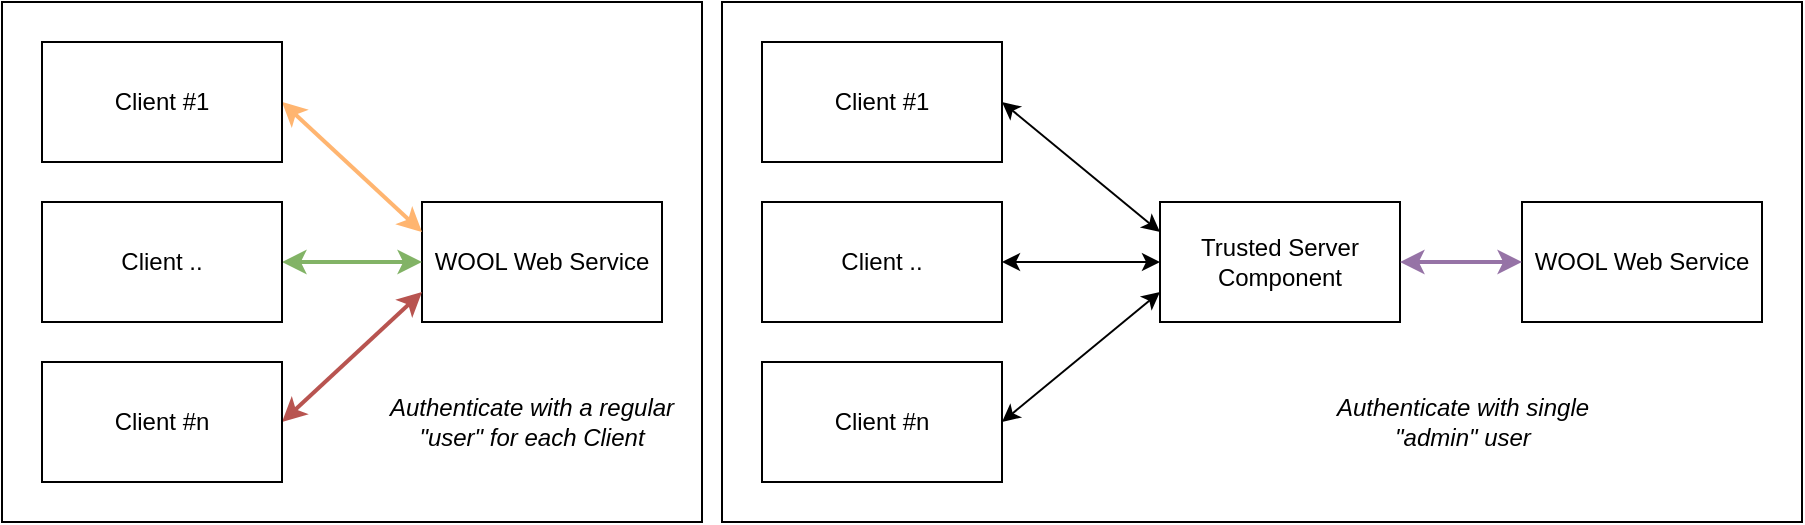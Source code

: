 <mxfile version="16.0.2" type="device"><diagram id="xzCYNrxVgA2oNsKL6WJw" name="Page-1"><mxGraphModel dx="1106" dy="889" grid="1" gridSize="10" guides="1" tooltips="1" connect="1" arrows="1" fold="1" page="1" pageScale="1" pageWidth="1169" pageHeight="827" math="0" shadow="0"><root><mxCell id="0"/><mxCell id="1" parent="0"/><mxCell id="tFiKD1fqqdK_nJ7ym5qI-23" value="" style="group" vertex="1" connectable="0" parent="1"><mxGeometry x="340" y="340" width="900" height="260" as="geometry"/></mxCell><mxCell id="tFiKD1fqqdK_nJ7ym5qI-22" value="" style="rounded=0;whiteSpace=wrap;html=1;fontColor=#FFB570;" vertex="1" parent="tFiKD1fqqdK_nJ7ym5qI-23"><mxGeometry x="360" width="540" height="260" as="geometry"/></mxCell><mxCell id="tFiKD1fqqdK_nJ7ym5qI-21" value="" style="rounded=0;whiteSpace=wrap;html=1;fontColor=#FFB570;" vertex="1" parent="tFiKD1fqqdK_nJ7ym5qI-23"><mxGeometry width="350" height="260" as="geometry"/></mxCell><mxCell id="tFiKD1fqqdK_nJ7ym5qI-8" value="Trusted Server Component" style="rounded=0;whiteSpace=wrap;html=1;" vertex="1" parent="tFiKD1fqqdK_nJ7ym5qI-23"><mxGeometry x="579" y="100" width="120" height="60" as="geometry"/></mxCell><mxCell id="tFiKD1fqqdK_nJ7ym5qI-9" style="rounded=0;orthogonalLoop=1;jettySize=auto;html=1;entryX=0;entryY=0.25;entryDx=0;entryDy=0;exitX=1;exitY=0.5;exitDx=0;exitDy=0;startArrow=classic;startFill=1;" edge="1" parent="tFiKD1fqqdK_nJ7ym5qI-23" source="tFiKD1fqqdK_nJ7ym5qI-10" target="tFiKD1fqqdK_nJ7ym5qI-8"><mxGeometry relative="1" as="geometry"/></mxCell><mxCell id="tFiKD1fqqdK_nJ7ym5qI-10" value="Client #1" style="rounded=0;whiteSpace=wrap;html=1;" vertex="1" parent="tFiKD1fqqdK_nJ7ym5qI-23"><mxGeometry x="380" y="20" width="120" height="60" as="geometry"/></mxCell><mxCell id="tFiKD1fqqdK_nJ7ym5qI-11" style="edgeStyle=none;rounded=0;orthogonalLoop=1;jettySize=auto;html=1;exitX=1;exitY=0.5;exitDx=0;exitDy=0;entryX=0;entryY=0.75;entryDx=0;entryDy=0;startArrow=classic;startFill=1;" edge="1" parent="tFiKD1fqqdK_nJ7ym5qI-23" source="tFiKD1fqqdK_nJ7ym5qI-12" target="tFiKD1fqqdK_nJ7ym5qI-8"><mxGeometry relative="1" as="geometry"><mxPoint x="610" y="130" as="targetPoint"/></mxGeometry></mxCell><mxCell id="tFiKD1fqqdK_nJ7ym5qI-12" value="Client #n" style="rounded=0;whiteSpace=wrap;html=1;" vertex="1" parent="tFiKD1fqqdK_nJ7ym5qI-23"><mxGeometry x="380" y="180" width="120" height="60" as="geometry"/></mxCell><mxCell id="tFiKD1fqqdK_nJ7ym5qI-13" style="edgeStyle=none;rounded=0;orthogonalLoop=1;jettySize=auto;html=1;startArrow=classic;startFill=1;entryX=0;entryY=0.5;entryDx=0;entryDy=0;" edge="1" parent="tFiKD1fqqdK_nJ7ym5qI-23" source="tFiKD1fqqdK_nJ7ym5qI-14" target="tFiKD1fqqdK_nJ7ym5qI-8"><mxGeometry relative="1" as="geometry"><mxPoint x="550" y="130" as="targetPoint"/></mxGeometry></mxCell><mxCell id="tFiKD1fqqdK_nJ7ym5qI-14" value="Client .." style="rounded=0;whiteSpace=wrap;html=1;" vertex="1" parent="tFiKD1fqqdK_nJ7ym5qI-23"><mxGeometry x="380" y="100" width="120" height="60" as="geometry"/></mxCell><mxCell id="tFiKD1fqqdK_nJ7ym5qI-15" value="WOOL Web Service" style="rounded=0;whiteSpace=wrap;html=1;" vertex="1" parent="tFiKD1fqqdK_nJ7ym5qI-23"><mxGeometry x="760" y="100" width="120" height="60" as="geometry"/></mxCell><mxCell id="tFiKD1fqqdK_nJ7ym5qI-16" style="edgeStyle=none;rounded=0;orthogonalLoop=1;jettySize=auto;html=1;entryX=0;entryY=0.5;entryDx=0;entryDy=0;startArrow=classic;startFill=1;fontColor=#FFB570;strokeColor=#9673a6;strokeWidth=2;fillColor=#e1d5e7;" edge="1" parent="tFiKD1fqqdK_nJ7ym5qI-23" source="tFiKD1fqqdK_nJ7ym5qI-8" target="tFiKD1fqqdK_nJ7ym5qI-15"><mxGeometry relative="1" as="geometry"/></mxCell><mxCell id="tFiKD1fqqdK_nJ7ym5qI-19" value="Authenticate with single &quot;admin&quot; user" style="text;html=1;strokeColor=none;fillColor=none;align=center;verticalAlign=middle;whiteSpace=wrap;rounded=0;fontStyle=2" vertex="1" parent="tFiKD1fqqdK_nJ7ym5qI-23"><mxGeometry x="660" y="195" width="141" height="30" as="geometry"/></mxCell><mxCell id="tFiKD1fqqdK_nJ7ym5qI-20" value="" style="group" vertex="1" connectable="0" parent="tFiKD1fqqdK_nJ7ym5qI-23"><mxGeometry x="20" y="20" width="330" height="220" as="geometry"/></mxCell><mxCell id="tFiKD1fqqdK_nJ7ym5qI-1" value="WOOL Web Service" style="rounded=0;whiteSpace=wrap;html=1;" vertex="1" parent="tFiKD1fqqdK_nJ7ym5qI-20"><mxGeometry x="190" y="80" width="120" height="60" as="geometry"/></mxCell><mxCell id="tFiKD1fqqdK_nJ7ym5qI-5" style="rounded=0;orthogonalLoop=1;jettySize=auto;html=1;entryX=0;entryY=0.25;entryDx=0;entryDy=0;exitX=1;exitY=0.5;exitDx=0;exitDy=0;startArrow=classic;startFill=1;fillColor=#ffe6cc;strokeColor=#FFB570;strokeWidth=2;" edge="1" parent="tFiKD1fqqdK_nJ7ym5qI-20" source="tFiKD1fqqdK_nJ7ym5qI-2" target="tFiKD1fqqdK_nJ7ym5qI-1"><mxGeometry relative="1" as="geometry"/></mxCell><mxCell id="tFiKD1fqqdK_nJ7ym5qI-2" value="Client #1" style="rounded=0;whiteSpace=wrap;html=1;" vertex="1" parent="tFiKD1fqqdK_nJ7ym5qI-20"><mxGeometry width="120" height="60" as="geometry"/></mxCell><mxCell id="tFiKD1fqqdK_nJ7ym5qI-7" style="edgeStyle=none;rounded=0;orthogonalLoop=1;jettySize=auto;html=1;exitX=1;exitY=0.5;exitDx=0;exitDy=0;entryX=0;entryY=0.75;entryDx=0;entryDy=0;startArrow=classic;startFill=1;fillColor=#f8cecc;strokeColor=#b85450;strokeWidth=2;" edge="1" parent="tFiKD1fqqdK_nJ7ym5qI-20" source="tFiKD1fqqdK_nJ7ym5qI-3" target="tFiKD1fqqdK_nJ7ym5qI-1"><mxGeometry relative="1" as="geometry"><mxPoint x="230" y="110" as="targetPoint"/></mxGeometry></mxCell><mxCell id="tFiKD1fqqdK_nJ7ym5qI-3" value="Client #n" style="rounded=0;whiteSpace=wrap;html=1;" vertex="1" parent="tFiKD1fqqdK_nJ7ym5qI-20"><mxGeometry y="160" width="120" height="60" as="geometry"/></mxCell><mxCell id="tFiKD1fqqdK_nJ7ym5qI-6" style="edgeStyle=none;rounded=0;orthogonalLoop=1;jettySize=auto;html=1;startArrow=classic;startFill=1;entryX=0;entryY=0.5;entryDx=0;entryDy=0;fillColor=#d5e8d4;strokeColor=#82b366;strokeWidth=2;" edge="1" parent="tFiKD1fqqdK_nJ7ym5qI-20" source="tFiKD1fqqdK_nJ7ym5qI-4" target="tFiKD1fqqdK_nJ7ym5qI-1"><mxGeometry relative="1" as="geometry"><mxPoint x="190" y="110" as="targetPoint"/></mxGeometry></mxCell><mxCell id="tFiKD1fqqdK_nJ7ym5qI-4" value="Client .." style="rounded=0;whiteSpace=wrap;html=1;" vertex="1" parent="tFiKD1fqqdK_nJ7ym5qI-20"><mxGeometry y="80" width="120" height="60" as="geometry"/></mxCell><mxCell id="tFiKD1fqqdK_nJ7ym5qI-18" value="Authenticate with a regular &quot;user&quot; for each Client" style="text;html=1;strokeColor=none;fillColor=none;align=center;verticalAlign=middle;whiteSpace=wrap;rounded=0;fontStyle=2" vertex="1" parent="tFiKD1fqqdK_nJ7ym5qI-20"><mxGeometry x="160" y="175" width="170" height="30" as="geometry"/></mxCell></root></mxGraphModel></diagram></mxfile>